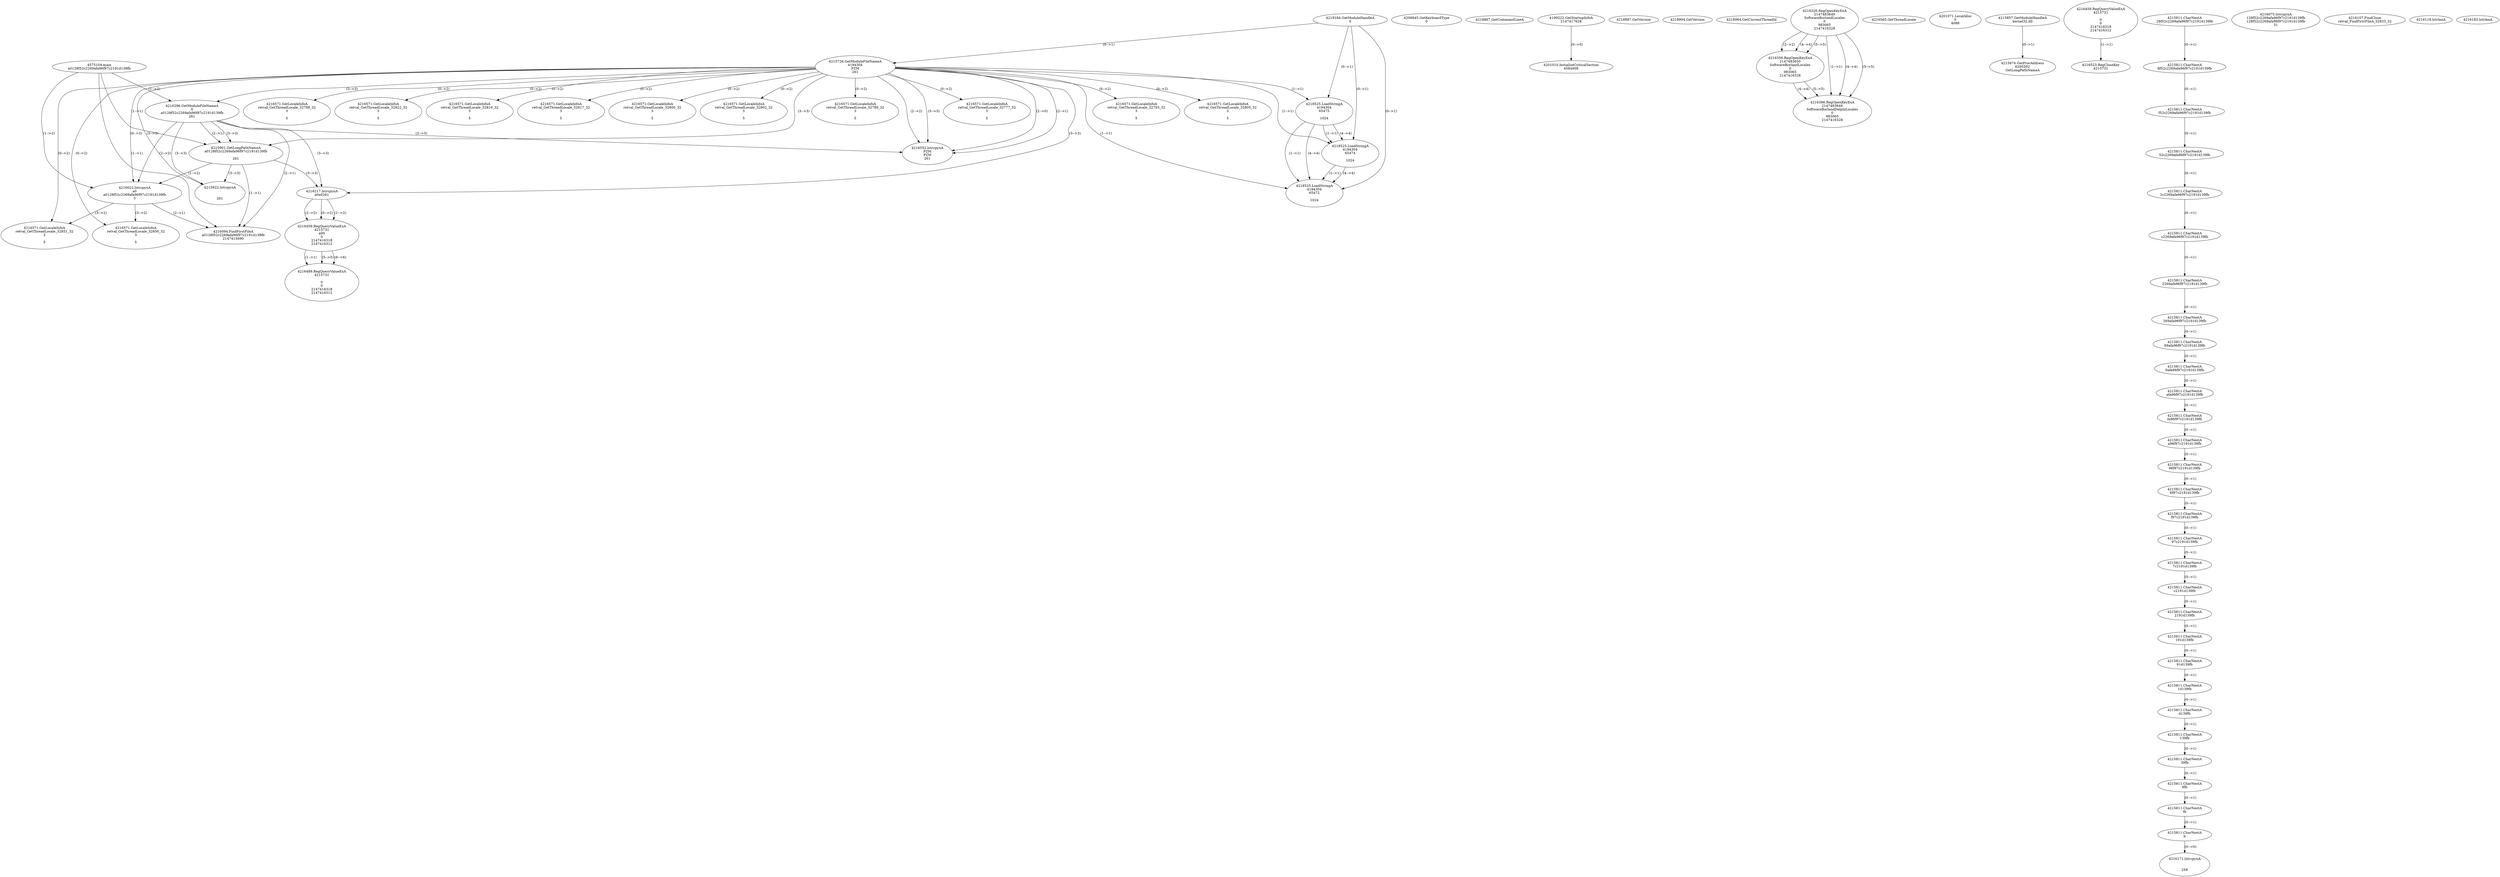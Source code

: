 // Global SCDG with merge call
digraph {
	0 [label="4575104.main
a0128f52c2269afa96f97c2191d139fb"]
	1 [label="4219184.GetModuleHandleA
0"]
	2 [label="4206845.GetKeyboardType
0"]
	3 [label="4218867.GetCommandLineA
"]
	4 [label="4199222.GetStartupInfoA
2147417628"]
	5 [label="4218887.GetVersion
"]
	6 [label="4218904.GetVersion
"]
	7 [label="4218964.GetCurrentThreadId
"]
	8 [label="4215726.GetModuleFileNameA
4194304
PZM
261"]
	1 -> 8 [label="(0-->1)"]
	9 [label="4216296.GetModuleFileNameA
0
a0128f52c2269afa96f97c2191d139fb
261"]
	0 -> 9 [label="(1-->2)"]
	8 -> 9 [label="(3-->3)"]
	10 [label="4216326.RegOpenKeyExA
2147483649
Software\Borland\Locales
0
983065
2147416328"]
	11 [label="4216356.RegOpenKeyExA
2147483650
Software\Borland\Locales
0
983065
2147416328"]
	10 -> 11 [label="(2-->2)"]
	10 -> 11 [label="(4-->4)"]
	10 -> 11 [label="(5-->5)"]
	12 [label="4216386.RegOpenKeyExA
2147483649
Software\Borland\Delphi\Locales
0
983065
2147416328"]
	10 -> 12 [label="(1-->1)"]
	10 -> 12 [label="(4-->4)"]
	11 -> 12 [label="(4-->4)"]
	10 -> 12 [label="(5-->5)"]
	11 -> 12 [label="(5-->5)"]
	13 [label="4216552.lstrcpynA
PZM
PZM
261"]
	8 -> 13 [label="(2-->1)"]
	8 -> 13 [label="(2-->2)"]
	8 -> 13 [label="(3-->3)"]
	9 -> 13 [label="(3-->3)"]
	8 -> 13 [label="(2-->0)"]
	14 [label="4216565.GetThreadLocale
"]
	15 [label="4216571.GetLocaleInfoA
retval_GetThreadLocale_32777_32
3

5"]
	8 -> 15 [label="(0-->2)"]
	16 [label="4218525.LoadStringA
4194304
65475

1024"]
	1 -> 16 [label="(0-->1)"]
	8 -> 16 [label="(1-->1)"]
	17 [label="4218525.LoadStringA
4194304
65474

1024"]
	1 -> 17 [label="(0-->1)"]
	8 -> 17 [label="(1-->1)"]
	16 -> 17 [label="(1-->1)"]
	16 -> 17 [label="(4-->4)"]
	18 [label="4218525.LoadStringA
4194304
65472

1024"]
	1 -> 18 [label="(0-->1)"]
	8 -> 18 [label="(1-->1)"]
	16 -> 18 [label="(1-->1)"]
	17 -> 18 [label="(1-->1)"]
	16 -> 18 [label="(4-->4)"]
	17 -> 18 [label="(4-->4)"]
	19 [label="4201010.InitializeCriticalSection
4584908"]
	4 -> 19 [label="(0-->0)"]
	20 [label="4201071.LocalAlloc
0
4088"]
	21 [label="4215857.GetModuleHandleA
kernel32.dll"]
	22 [label="4215874.GetProcAddress
6295592
GetLongPathNameA"]
	21 -> 22 [label="(0-->1)"]
	23 [label="4215901.GetLongPathNameA
a0128f52c2269afa96f97c2191d139fb

261"]
	0 -> 23 [label="(1-->1)"]
	9 -> 23 [label="(2-->1)"]
	8 -> 23 [label="(3-->3)"]
	9 -> 23 [label="(3-->3)"]
	24 [label="4215922.lstrcpynA


261"]
	8 -> 24 [label="(3-->3)"]
	9 -> 24 [label="(3-->3)"]
	23 -> 24 [label="(3-->3)"]
	25 [label="4216459.RegQueryValueExA
4215731

0
0
2147416318
2147416312"]
	26 [label="4216523.RegCloseKey
4215731"]
	25 -> 26 [label="(1-->1)"]
	27 [label="4216571.GetLocaleInfoA
retval_GetThreadLocale_32793_32
3

5"]
	8 -> 27 [label="(0-->2)"]
	28 [label="4216571.GetLocaleInfoA
retval_GetThreadLocale_32805_32
3

5"]
	8 -> 28 [label="(0-->2)"]
	29 [label="4216022.lstrcpynA
a0
a0128f52c2269afa96f97c2191d139fb
3"]
	0 -> 29 [label="(1-->2)"]
	9 -> 29 [label="(2-->2)"]
	23 -> 29 [label="(1-->2)"]
	8 -> 29 [label="(0-->3)"]
	30 [label="4215811.CharNextA
28f52c2269afa96f97c2191d139fb"]
	31 [label="4215811.CharNextA
8f52c2269afa96f97c2191d139fb"]
	30 -> 31 [label="(0-->1)"]
	32 [label="4215811.CharNextA
f52c2269afa96f97c2191d139fb"]
	31 -> 32 [label="(0-->1)"]
	33 [label="4215811.CharNextA
52c2269afa96f97c2191d139fb"]
	32 -> 33 [label="(0-->1)"]
	34 [label="4215811.CharNextA
2c2269afa96f97c2191d139fb"]
	33 -> 34 [label="(0-->1)"]
	35 [label="4215811.CharNextA
c2269afa96f97c2191d139fb"]
	34 -> 35 [label="(0-->1)"]
	36 [label="4215811.CharNextA
2269afa96f97c2191d139fb"]
	35 -> 36 [label="(0-->1)"]
	37 [label="4215811.CharNextA
269afa96f97c2191d139fb"]
	36 -> 37 [label="(0-->1)"]
	38 [label="4215811.CharNextA
69afa96f97c2191d139fb"]
	37 -> 38 [label="(0-->1)"]
	39 [label="4215811.CharNextA
9afa96f97c2191d139fb"]
	38 -> 39 [label="(0-->1)"]
	40 [label="4215811.CharNextA
afa96f97c2191d139fb"]
	39 -> 40 [label="(0-->1)"]
	41 [label="4215811.CharNextA
fa96f97c2191d139fb"]
	40 -> 41 [label="(0-->1)"]
	42 [label="4215811.CharNextA
a96f97c2191d139fb"]
	41 -> 42 [label="(0-->1)"]
	43 [label="4215811.CharNextA
96f97c2191d139fb"]
	42 -> 43 [label="(0-->1)"]
	44 [label="4215811.CharNextA
6f97c2191d139fb"]
	43 -> 44 [label="(0-->1)"]
	45 [label="4215811.CharNextA
f97c2191d139fb"]
	44 -> 45 [label="(0-->1)"]
	46 [label="4215811.CharNextA
97c2191d139fb"]
	45 -> 46 [label="(0-->1)"]
	47 [label="4215811.CharNextA
7c2191d139fb"]
	46 -> 47 [label="(0-->1)"]
	48 [label="4215811.CharNextA
c2191d139fb"]
	47 -> 48 [label="(0-->1)"]
	49 [label="4215811.CharNextA
2191d139fb"]
	48 -> 49 [label="(0-->1)"]
	50 [label="4215811.CharNextA
191d139fb"]
	49 -> 50 [label="(0-->1)"]
	51 [label="4215811.CharNextA
91d139fb"]
	50 -> 51 [label="(0-->1)"]
	52 [label="4215811.CharNextA
1d139fb"]
	51 -> 52 [label="(0-->1)"]
	53 [label="4215811.CharNextA
d139fb"]
	52 -> 53 [label="(0-->1)"]
	54 [label="4215811.CharNextA
139fb"]
	53 -> 54 [label="(0-->1)"]
	55 [label="4215811.CharNextA
39fb"]
	54 -> 55 [label="(0-->1)"]
	56 [label="4215811.CharNextA
9fb"]
	55 -> 56 [label="(0-->1)"]
	57 [label="4215811.CharNextA
fb"]
	56 -> 57 [label="(0-->1)"]
	58 [label="4215811.CharNextA
b"]
	57 -> 58 [label="(0-->1)"]
	59 [label="4216075.lstrcpynA
128f52c2269afa96f97c2191d139fb
128f52c2269afa96f97c2191d139fb
31"]
	60 [label="4216094.FindFirstFileA
a0128f52c2269afa96f97c2191d139fb
2147415690"]
	0 -> 60 [label="(1-->1)"]
	9 -> 60 [label="(2-->1)"]
	23 -> 60 [label="(1-->1)"]
	29 -> 60 [label="(2-->1)"]
	61 [label="4216107.FindClose
retval_FindFirstFileA_32833_32"]
	62 [label="4216119.lstrlenA
"]
	63 [label="4216171.lstrcpynA


258"]
	58 -> 63 [label="(0-->0)"]
	64 [label="4216183.lstrlenA
"]
	65 [label="4216217.lstrcpynA
a0\
a0\
261"]
	8 -> 65 [label="(3-->3)"]
	9 -> 65 [label="(3-->3)"]
	23 -> 65 [label="(3-->3)"]
	66 [label="4216459.RegQueryValueExA
4215731
a0\
0
0
2147416318
2147416312"]
	65 -> 66 [label="(1-->2)"]
	65 -> 66 [label="(2-->2)"]
	65 -> 66 [label="(0-->2)"]
	67 [label="4216489.RegQueryValueExA
4215731

0
0
2147416318
2147416312"]
	66 -> 67 [label="(1-->1)"]
	66 -> 67 [label="(5-->5)"]
	66 -> 67 [label="(6-->6)"]
	68 [label="4216571.GetLocaleInfoA
retval_GetThreadLocale_32856_32
3

5"]
	8 -> 68 [label="(0-->2)"]
	29 -> 68 [label="(3-->2)"]
	69 [label="4216571.GetLocaleInfoA
retval_GetThreadLocale_32788_32
3

5"]
	8 -> 69 [label="(0-->2)"]
	70 [label="4216571.GetLocaleInfoA
retval_GetThreadLocale_32822_32
3

5"]
	8 -> 70 [label="(0-->2)"]
	71 [label="4216571.GetLocaleInfoA
retval_GetThreadLocale_32816_32
3

5"]
	8 -> 71 [label="(0-->2)"]
	72 [label="4216571.GetLocaleInfoA
retval_GetThreadLocale_32817_32
3

5"]
	8 -> 72 [label="(0-->2)"]
	73 [label="4216571.GetLocaleInfoA
retval_GetThreadLocale_32800_32
3

5"]
	8 -> 73 [label="(0-->2)"]
	74 [label="4216571.GetLocaleInfoA
retval_GetThreadLocale_32802_32
3

5"]
	8 -> 74 [label="(0-->2)"]
	75 [label="4216571.GetLocaleInfoA
retval_GetThreadLocale_32851_32
3

5"]
	8 -> 75 [label="(0-->2)"]
	29 -> 75 [label="(3-->2)"]
	76 [label="4216571.GetLocaleInfoA
retval_GetThreadLocale_32789_32
3

5"]
	8 -> 76 [label="(0-->2)"]
}
